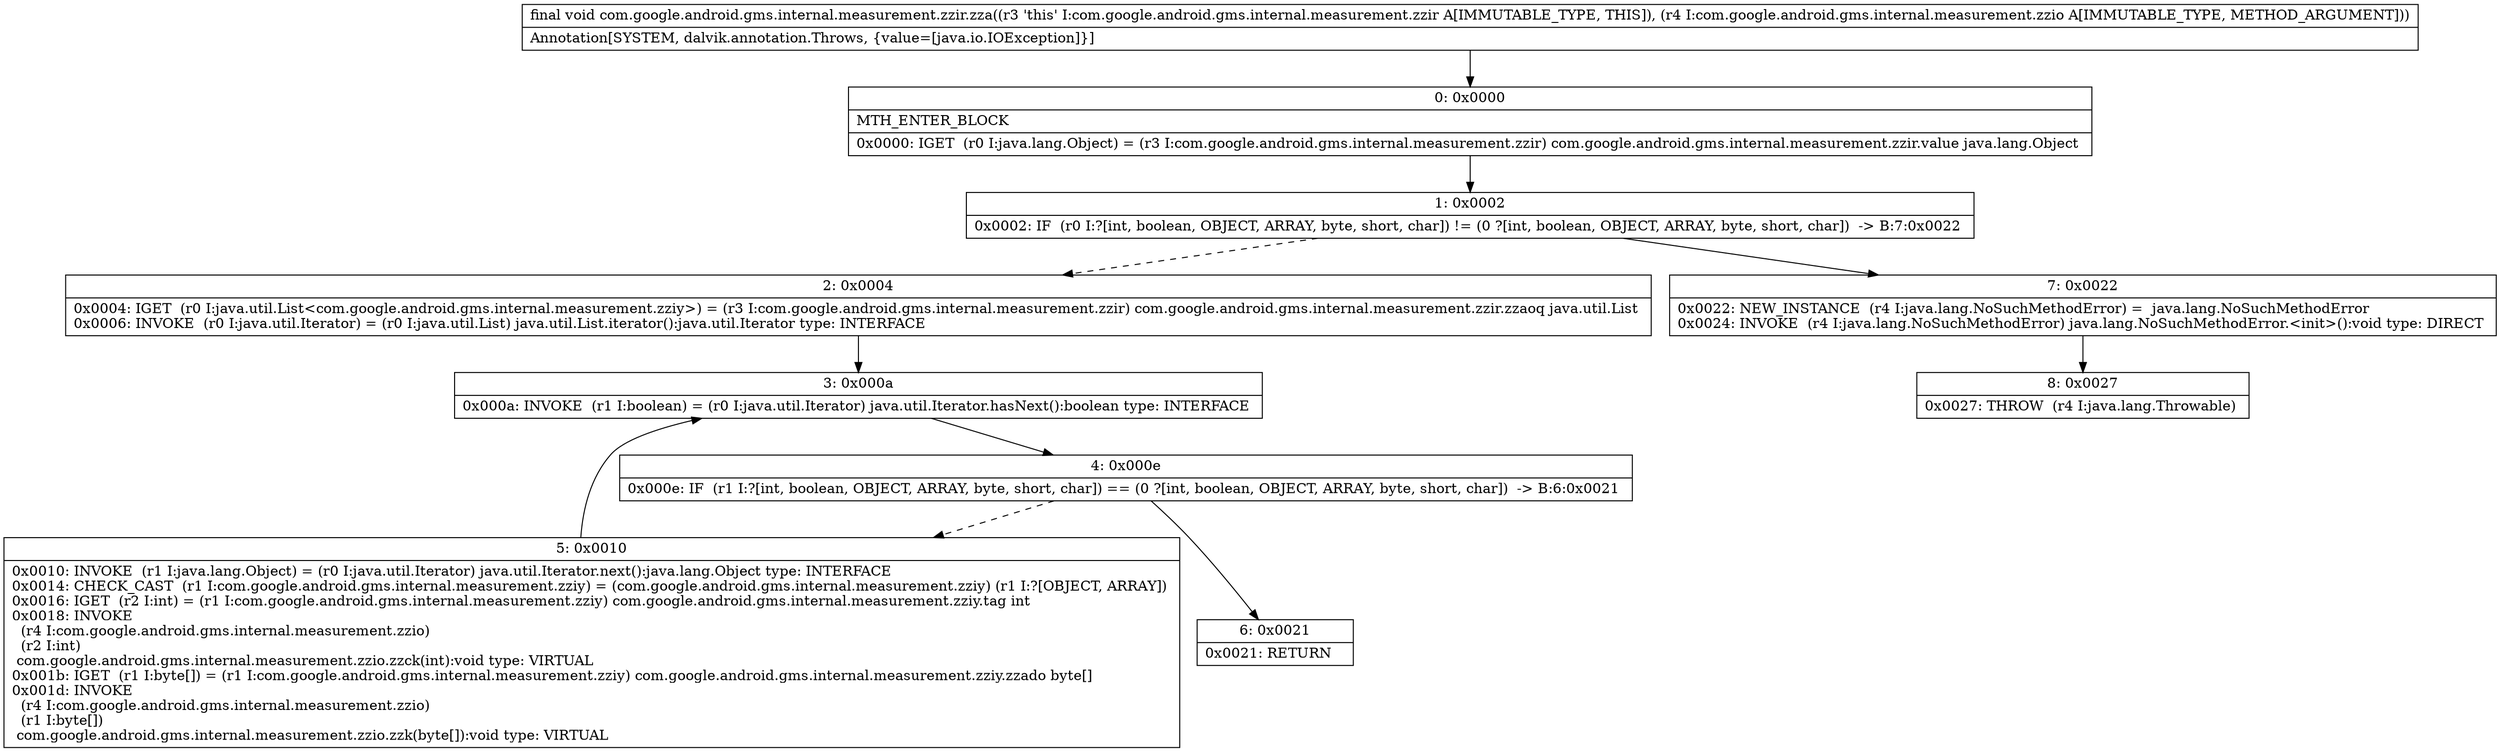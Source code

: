 digraph "CFG forcom.google.android.gms.internal.measurement.zzir.zza(Lcom\/google\/android\/gms\/internal\/measurement\/zzio;)V" {
Node_0 [shape=record,label="{0\:\ 0x0000|MTH_ENTER_BLOCK\l|0x0000: IGET  (r0 I:java.lang.Object) = (r3 I:com.google.android.gms.internal.measurement.zzir) com.google.android.gms.internal.measurement.zzir.value java.lang.Object \l}"];
Node_1 [shape=record,label="{1\:\ 0x0002|0x0002: IF  (r0 I:?[int, boolean, OBJECT, ARRAY, byte, short, char]) != (0 ?[int, boolean, OBJECT, ARRAY, byte, short, char])  \-\> B:7:0x0022 \l}"];
Node_2 [shape=record,label="{2\:\ 0x0004|0x0004: IGET  (r0 I:java.util.List\<com.google.android.gms.internal.measurement.zziy\>) = (r3 I:com.google.android.gms.internal.measurement.zzir) com.google.android.gms.internal.measurement.zzir.zzaoq java.util.List \l0x0006: INVOKE  (r0 I:java.util.Iterator) = (r0 I:java.util.List) java.util.List.iterator():java.util.Iterator type: INTERFACE \l}"];
Node_3 [shape=record,label="{3\:\ 0x000a|0x000a: INVOKE  (r1 I:boolean) = (r0 I:java.util.Iterator) java.util.Iterator.hasNext():boolean type: INTERFACE \l}"];
Node_4 [shape=record,label="{4\:\ 0x000e|0x000e: IF  (r1 I:?[int, boolean, OBJECT, ARRAY, byte, short, char]) == (0 ?[int, boolean, OBJECT, ARRAY, byte, short, char])  \-\> B:6:0x0021 \l}"];
Node_5 [shape=record,label="{5\:\ 0x0010|0x0010: INVOKE  (r1 I:java.lang.Object) = (r0 I:java.util.Iterator) java.util.Iterator.next():java.lang.Object type: INTERFACE \l0x0014: CHECK_CAST  (r1 I:com.google.android.gms.internal.measurement.zziy) = (com.google.android.gms.internal.measurement.zziy) (r1 I:?[OBJECT, ARRAY]) \l0x0016: IGET  (r2 I:int) = (r1 I:com.google.android.gms.internal.measurement.zziy) com.google.android.gms.internal.measurement.zziy.tag int \l0x0018: INVOKE  \l  (r4 I:com.google.android.gms.internal.measurement.zzio)\l  (r2 I:int)\l com.google.android.gms.internal.measurement.zzio.zzck(int):void type: VIRTUAL \l0x001b: IGET  (r1 I:byte[]) = (r1 I:com.google.android.gms.internal.measurement.zziy) com.google.android.gms.internal.measurement.zziy.zzado byte[] \l0x001d: INVOKE  \l  (r4 I:com.google.android.gms.internal.measurement.zzio)\l  (r1 I:byte[])\l com.google.android.gms.internal.measurement.zzio.zzk(byte[]):void type: VIRTUAL \l}"];
Node_6 [shape=record,label="{6\:\ 0x0021|0x0021: RETURN   \l}"];
Node_7 [shape=record,label="{7\:\ 0x0022|0x0022: NEW_INSTANCE  (r4 I:java.lang.NoSuchMethodError) =  java.lang.NoSuchMethodError \l0x0024: INVOKE  (r4 I:java.lang.NoSuchMethodError) java.lang.NoSuchMethodError.\<init\>():void type: DIRECT \l}"];
Node_8 [shape=record,label="{8\:\ 0x0027|0x0027: THROW  (r4 I:java.lang.Throwable) \l}"];
MethodNode[shape=record,label="{final void com.google.android.gms.internal.measurement.zzir.zza((r3 'this' I:com.google.android.gms.internal.measurement.zzir A[IMMUTABLE_TYPE, THIS]), (r4 I:com.google.android.gms.internal.measurement.zzio A[IMMUTABLE_TYPE, METHOD_ARGUMENT]))  | Annotation[SYSTEM, dalvik.annotation.Throws, \{value=[java.io.IOException]\}]\l}"];
MethodNode -> Node_0;
Node_0 -> Node_1;
Node_1 -> Node_2[style=dashed];
Node_1 -> Node_7;
Node_2 -> Node_3;
Node_3 -> Node_4;
Node_4 -> Node_5[style=dashed];
Node_4 -> Node_6;
Node_5 -> Node_3;
Node_7 -> Node_8;
}

